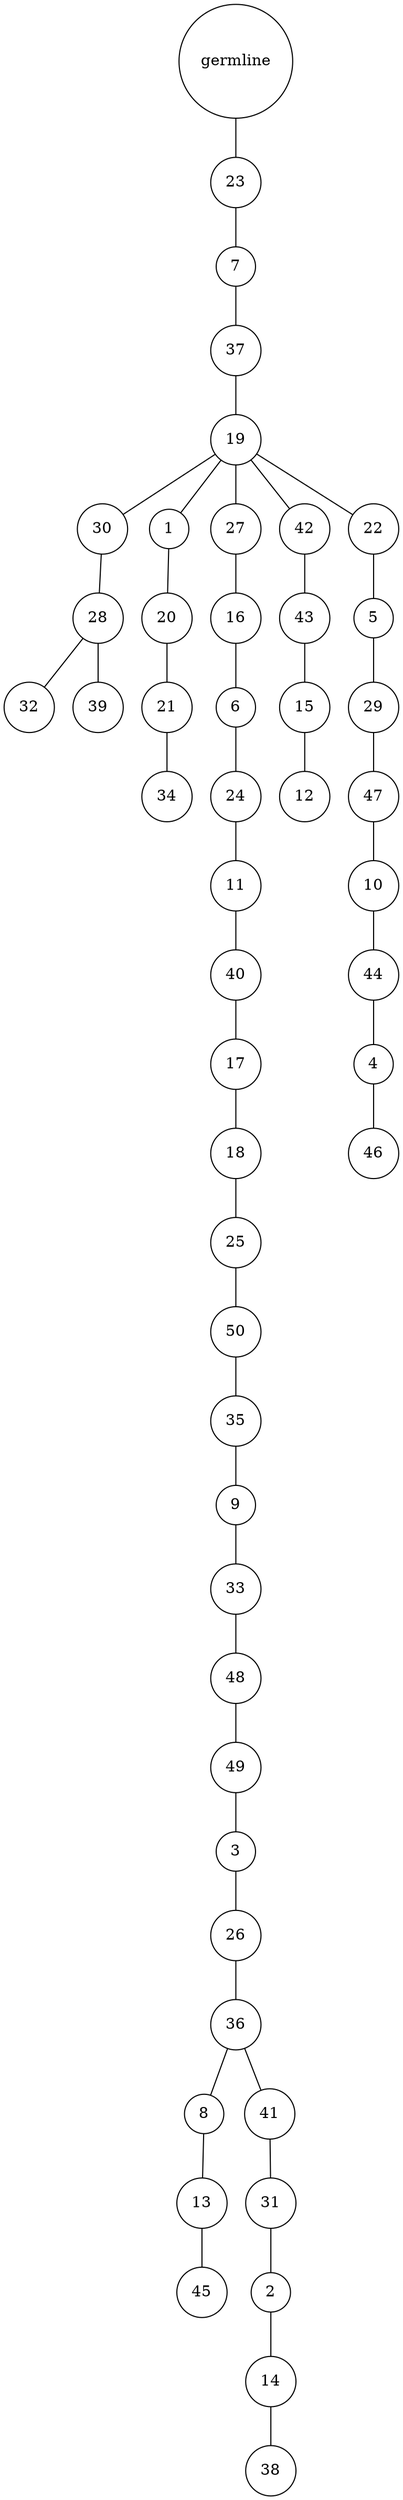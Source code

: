 graph {
	rankdir=UD;
	splines=line;
	node [shape=circle]
	"0x7f6e8b595c70" [label="germline"];
	"0x7f6e8b595ca0" [label="23"];
	"0x7f6e8b595c70" -- "0x7f6e8b595ca0" ;
	"0x7f6e8b595cd0" [label="7"];
	"0x7f6e8b595ca0" -- "0x7f6e8b595cd0" ;
	"0x7f6e8b595d00" [label="37"];
	"0x7f6e8b595cd0" -- "0x7f6e8b595d00" ;
	"0x7f6e8b595d30" [label="19"];
	"0x7f6e8b595d00" -- "0x7f6e8b595d30" ;
	"0x7f6e8b595d60" [label="30"];
	"0x7f6e8b595d30" -- "0x7f6e8b595d60" ;
	"0x7f6e8b595d90" [label="28"];
	"0x7f6e8b595d60" -- "0x7f6e8b595d90" ;
	"0x7f6e8b595dc0" [label="32"];
	"0x7f6e8b595d90" -- "0x7f6e8b595dc0" ;
	"0x7f6e8b595df0" [label="39"];
	"0x7f6e8b595d90" -- "0x7f6e8b595df0" ;
	"0x7f6e8b595e20" [label="1"];
	"0x7f6e8b595d30" -- "0x7f6e8b595e20" ;
	"0x7f6e8b595e50" [label="20"];
	"0x7f6e8b595e20" -- "0x7f6e8b595e50" ;
	"0x7f6e8b595e80" [label="21"];
	"0x7f6e8b595e50" -- "0x7f6e8b595e80" ;
	"0x7f6e8b595eb0" [label="34"];
	"0x7f6e8b595e80" -- "0x7f6e8b595eb0" ;
	"0x7f6e8b595ee0" [label="27"];
	"0x7f6e8b595d30" -- "0x7f6e8b595ee0" ;
	"0x7f6e8b595f10" [label="16"];
	"0x7f6e8b595ee0" -- "0x7f6e8b595f10" ;
	"0x7f6e8b595f40" [label="6"];
	"0x7f6e8b595f10" -- "0x7f6e8b595f40" ;
	"0x7f6e8b595f70" [label="24"];
	"0x7f6e8b595f40" -- "0x7f6e8b595f70" ;
	"0x7f6e8b595fa0" [label="11"];
	"0x7f6e8b595f70" -- "0x7f6e8b595fa0" ;
	"0x7f6e8b595fd0" [label="40"];
	"0x7f6e8b595fa0" -- "0x7f6e8b595fd0" ;
	"0x7f6e8b5a4040" [label="17"];
	"0x7f6e8b595fd0" -- "0x7f6e8b5a4040" ;
	"0x7f6e8b5a4070" [label="18"];
	"0x7f6e8b5a4040" -- "0x7f6e8b5a4070" ;
	"0x7f6e8b5a40a0" [label="25"];
	"0x7f6e8b5a4070" -- "0x7f6e8b5a40a0" ;
	"0x7f6e8b5a40d0" [label="50"];
	"0x7f6e8b5a40a0" -- "0x7f6e8b5a40d0" ;
	"0x7f6e8b5a4100" [label="35"];
	"0x7f6e8b5a40d0" -- "0x7f6e8b5a4100" ;
	"0x7f6e8b5a4130" [label="9"];
	"0x7f6e8b5a4100" -- "0x7f6e8b5a4130" ;
	"0x7f6e8b5a4160" [label="33"];
	"0x7f6e8b5a4130" -- "0x7f6e8b5a4160" ;
	"0x7f6e8b5a4190" [label="48"];
	"0x7f6e8b5a4160" -- "0x7f6e8b5a4190" ;
	"0x7f6e8b5a41c0" [label="49"];
	"0x7f6e8b5a4190" -- "0x7f6e8b5a41c0" ;
	"0x7f6e8b5a41f0" [label="3"];
	"0x7f6e8b5a41c0" -- "0x7f6e8b5a41f0" ;
	"0x7f6e8b5a4220" [label="26"];
	"0x7f6e8b5a41f0" -- "0x7f6e8b5a4220" ;
	"0x7f6e8b5a4250" [label="36"];
	"0x7f6e8b5a4220" -- "0x7f6e8b5a4250" ;
	"0x7f6e8b5a4280" [label="8"];
	"0x7f6e8b5a4250" -- "0x7f6e8b5a4280" ;
	"0x7f6e8b5a42b0" [label="13"];
	"0x7f6e8b5a4280" -- "0x7f6e8b5a42b0" ;
	"0x7f6e8b5a42e0" [label="45"];
	"0x7f6e8b5a42b0" -- "0x7f6e8b5a42e0" ;
	"0x7f6e8b5a4310" [label="41"];
	"0x7f6e8b5a4250" -- "0x7f6e8b5a4310" ;
	"0x7f6e8b5a4340" [label="31"];
	"0x7f6e8b5a4310" -- "0x7f6e8b5a4340" ;
	"0x7f6e8b5a4370" [label="2"];
	"0x7f6e8b5a4340" -- "0x7f6e8b5a4370" ;
	"0x7f6e8b5a43a0" [label="14"];
	"0x7f6e8b5a4370" -- "0x7f6e8b5a43a0" ;
	"0x7f6e8b5a43d0" [label="38"];
	"0x7f6e8b5a43a0" -- "0x7f6e8b5a43d0" ;
	"0x7f6e8b5a4400" [label="42"];
	"0x7f6e8b595d30" -- "0x7f6e8b5a4400" ;
	"0x7f6e8b5a4430" [label="43"];
	"0x7f6e8b5a4400" -- "0x7f6e8b5a4430" ;
	"0x7f6e8b5a4460" [label="15"];
	"0x7f6e8b5a4430" -- "0x7f6e8b5a4460" ;
	"0x7f6e8b5a4490" [label="12"];
	"0x7f6e8b5a4460" -- "0x7f6e8b5a4490" ;
	"0x7f6e8b5a44c0" [label="22"];
	"0x7f6e8b595d30" -- "0x7f6e8b5a44c0" ;
	"0x7f6e8b5a44f0" [label="5"];
	"0x7f6e8b5a44c0" -- "0x7f6e8b5a44f0" ;
	"0x7f6e8b5a4520" [label="29"];
	"0x7f6e8b5a44f0" -- "0x7f6e8b5a4520" ;
	"0x7f6e8b5a4550" [label="47"];
	"0x7f6e8b5a4520" -- "0x7f6e8b5a4550" ;
	"0x7f6e8b5a4580" [label="10"];
	"0x7f6e8b5a4550" -- "0x7f6e8b5a4580" ;
	"0x7f6e8b5a45b0" [label="44"];
	"0x7f6e8b5a4580" -- "0x7f6e8b5a45b0" ;
	"0x7f6e8b5a45e0" [label="4"];
	"0x7f6e8b5a45b0" -- "0x7f6e8b5a45e0" ;
	"0x7f6e8b5a4610" [label="46"];
	"0x7f6e8b5a45e0" -- "0x7f6e8b5a4610" ;
}

